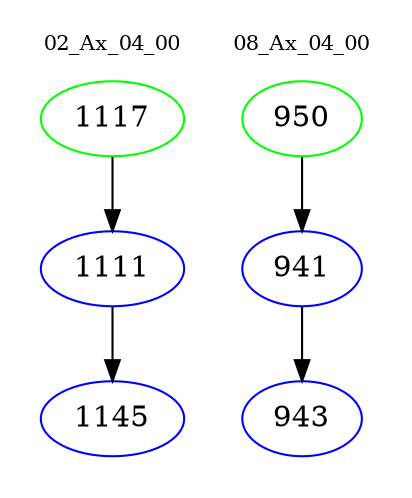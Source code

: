 digraph{
subgraph cluster_0 {
color = white
label = "02_Ax_04_00";
fontsize=10;
T0_1117 [label="1117", color="green"]
T0_1117 -> T0_1111 [color="black"]
T0_1111 [label="1111", color="blue"]
T0_1111 -> T0_1145 [color="black"]
T0_1145 [label="1145", color="blue"]
}
subgraph cluster_1 {
color = white
label = "08_Ax_04_00";
fontsize=10;
T1_950 [label="950", color="green"]
T1_950 -> T1_941 [color="black"]
T1_941 [label="941", color="blue"]
T1_941 -> T1_943 [color="black"]
T1_943 [label="943", color="blue"]
}
}
